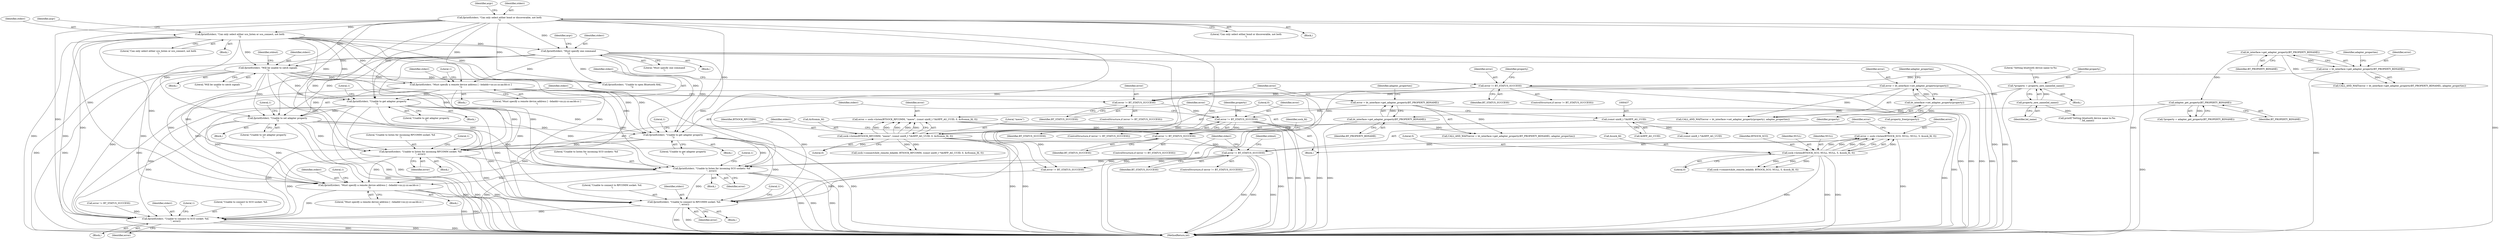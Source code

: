 digraph "0_Android_37c88107679d36c419572732b4af6e18bb2f7dce_6@API" {
"1000493" [label="(Call,fprintf(stderr, \"Must specify a remote device address [ --bdaddr=xx:yy:zz:aa:bb:cc ]\n\"))"];
"1000376" [label="(Call,fprintf(stderr, \"Unable to set adapter property\n\"))"];
"1000178" [label="(Call,fprintf(stderr, \"Will be unable to catch signals\n\"))"];
"1000120" [label="(Call,fprintf(stderr, \"Can only select either bond or discoverable, not both\n\"))"];
"1000132" [label="(Call,fprintf(stderr, \"Can only select either sco_listen or sco_connect, not both\n\"))"];
"1000164" [label="(Call,fprintf(stderr, \"Must specify one command\n\"))"];
"1000261" [label="(Call,fprintf(stderr, \"Must specify a remote device address [ --bdaddr=xx:yy:zz:aa:bb:cc ]\n\"))"];
"1000322" [label="(Call,fprintf(stderr, \"Unable to get adapter property\n\"))"];
"1000392" [label="(Call,fprintf(stderr, \"Unable to get adapter property\n\"))"];
"1000449" [label="(Call,fprintf(stderr, \"Unable to listen for incoming RFCOMM socket: %d\n\", error))"];
"1000445" [label="(Call,error != BT_STATUS_SUCCESS)"];
"1000431" [label="(Call,error = sock->listen(BTSOCK_RFCOMM, \"meow\", (const uint8_t *)&HFP_AG_UUID, 0, &rfcomm_fd, 0))"];
"1000433" [label="(Call,sock->listen(BTSOCK_RFCOMM, \"meow\", (const uint8_t *)&HFP_AG_UUID, 0, &rfcomm_fd, 0))"];
"1000436" [label="(Call,(const uint8_t *)&HFP_AG_UUID)"];
"1000388" [label="(Call,error != BT_STATUS_SUCCESS)"];
"1000382" [label="(Call,error = bt_interface->get_adapter_property(BT_PROPERTY_BDNAME))"];
"1000384" [label="(Call,bt_interface->get_adapter_property(BT_PROPERTY_BDNAME))"];
"1000330" [label="(Call,adapter_get_property(BT_PROPERTY_BDNAME))"];
"1000314" [label="(Call,bt_interface->get_adapter_property(BT_PROPERTY_BDNAME))"];
"1000372" [label="(Call,error != BT_STATUS_SUCCESS)"];
"1000366" [label="(Call,error = bt_interface->set_adapter_property(property))"];
"1000368" [label="(Call,bt_interface->set_adapter_property(property))"];
"1000357" [label="(Call,*property = property_new_name(bd_name))"];
"1000359" [label="(Call,property_new_name(bd_name))"];
"1000318" [label="(Call,error != BT_STATUS_SUCCESS)"];
"1000312" [label="(Call,error = bt_interface->get_adapter_property(BT_PROPERTY_BDNAME))"];
"1000474" [label="(Call,fprintf(stderr, \"Unable to listen for incoming SCO sockets: %d\n\", error))"];
"1000470" [label="(Call,error != BT_STATUS_SUCCESS)"];
"1000459" [label="(Call,error = sock->listen(BTSOCK_SCO, NULL, NULL, 5, &sock_fd, 0))"];
"1000461" [label="(Call,sock->listen(BTSOCK_SCO, NULL, NULL, 5, &sock_fd, 0))"];
"1000533" [label="(Call,fprintf(stderr, \"Unable to connect to RFCOMM socket: %d.\n\", error))"];
"1000564" [label="(Call,fprintf(stderr, \"Unable to connect to SCO socket: %d.\n\", error))"];
"1000177" [label="(Block,)"];
"1000383" [label="(Identifier,error)"];
"1000435" [label="(Literal,\"meow\")"];
"1000494" [label="(Identifier,stderr)"];
"1000321" [label="(Block,)"];
"1000452" [label="(Identifier,error)"];
"1000322" [label="(Call,fprintf(stderr, \"Unable to get adapter property\n\"))"];
"1000314" [label="(Call,bt_interface->get_adapter_property(BT_PROPERTY_BDNAME))"];
"1000432" [label="(Identifier,error)"];
"1000481" [label="(Identifier,stdout)"];
"1000495" [label="(Literal,\"Must specify a remote device address [ --bdaddr=xx:yy:zz:aa:bb:cc ]\n\")"];
"1000262" [label="(Identifier,stderr)"];
"1000133" [label="(Identifier,stderr)"];
"1000433" [label="(Call,sock->listen(BTSOCK_RFCOMM, \"meow\", (const uint8_t *)&HFP_AG_UUID, 0, &rfcomm_fd, 0))"];
"1000331" [label="(Identifier,BT_PROPERTY_BDNAME)"];
"1000463" [label="(Identifier,NULL)"];
"1000178" [label="(Call,fprintf(stderr, \"Will be unable to catch signals\n\"))"];
"1000137" [label="(Identifier,argv)"];
"1000567" [label="(Identifier,error)"];
"1000516" [label="(Call,sock->connect(&bt_remote_bdaddr, BTSOCK_RFCOMM, (const uint8_t *)&HFP_AG_UUID, 0, &rfcomm_fd, 0))"];
"1000370" [label="(Identifier,adapter_properties)"];
"1000134" [label="(Literal,\"Can only select either sco_listen or sco_connect, not both\n\")"];
"1000472" [label="(Identifier,BT_STATUS_SUCCESS)"];
"1000132" [label="(Call,fprintf(stderr, \"Can only select either sco_listen or sco_connect, not both\n\"))"];
"1000317" [label="(ControlStructure,if (error != BT_STATUS_SUCCESS))"];
"1000120" [label="(Call,fprintf(stderr, \"Can only select either bond or discoverable, not both\n\"))"];
"1000319" [label="(Identifier,error)"];
"1000371" [label="(ControlStructure,if (error != BT_STATUS_SUCCESS))"];
"1000550" [label="(Call,sock->connect(&bt_remote_bdaddr, BTSOCK_SCO, NULL, 5, &sock_fd, 0))"];
"1000316" [label="(Identifier,adapter_properties)"];
"1000311" [label="(Call,CALL_AND_WAIT(error = bt_interface->get_adapter_property(BT_PROPERTY_BDNAME), adapter_properties))"];
"1000381" [label="(Call,CALL_AND_WAIT(error = bt_interface->get_adapter_property(BT_PROPERTY_BDNAME), adapter_properties))"];
"1000377" [label="(Identifier,stderr)"];
"1000445" [label="(Call,error != BT_STATUS_SUCCESS)"];
"1000328" [label="(Call,*property = adapter_get_property(BT_PROPERTY_BDNAME))"];
"1000394" [label="(Literal,\"Unable to get adapter property\n\")"];
"1000465" [label="(Literal,5)"];
"1000323" [label="(Identifier,stderr)"];
"1000450" [label="(Identifier,stderr)"];
"1000536" [label="(Identifier,error)"];
"1000403" [label="(Block,)"];
"1000179" [label="(Identifier,stderr)"];
"1000329" [label="(Identifier,property)"];
"1000474" [label="(Call,fprintf(stderr, \"Unable to listen for incoming SCO sockets: %d\n\", error))"];
"1000393" [label="(Identifier,stderr)"];
"1000180" [label="(Literal,\"Will be unable to catch signals\n\")"];
"1000529" [label="(Call,error != BT_STATUS_SUCCESS)"];
"1000446" [label="(Identifier,error)"];
"1000125" [label="(Identifier,argv)"];
"1000560" [label="(Call,error != BT_STATUS_SUCCESS)"];
"1000451" [label="(Literal,\"Unable to listen for incoming RFCOMM socket: %d\n\")"];
"1000398" [label="(Identifier,property)"];
"1000434" [label="(Identifier,BTSOCK_RFCOMM)"];
"1000313" [label="(Identifier,error)"];
"1000479" [label="(Literal,1)"];
"1000466" [label="(Call,&sock_fd)"];
"1000470" [label="(Call,error != BT_STATUS_SUCCESS)"];
"1000131" [label="(Block,)"];
"1000476" [label="(Literal,\"Unable to listen for incoming SCO sockets: %d\n\")"];
"1000440" [label="(Literal,0)"];
"1000459" [label="(Call,error = sock->listen(BTSOCK_SCO, NULL, NULL, 5, &sock_fd, 0))"];
"1000462" [label="(Identifier,BTSOCK_SCO)"];
"1000261" [label="(Call,fprintf(stderr, \"Must specify a remote device address [ --bdaddr=xx:yy:zz:aa:bb:cc ]\n\"))"];
"1000358" [label="(Identifier,property)"];
"1000469" [label="(ControlStructure,if (error != BT_STATUS_SUCCESS))"];
"1000473" [label="(Block,)"];
"1000533" [label="(Call,fprintf(stderr, \"Unable to connect to RFCOMM socket: %d.\n\", error))"];
"1000538" [label="(Literal,1)"];
"1000438" [label="(Call,&HFP_AG_UUID)"];
"1000475" [label="(Identifier,stderr)"];
"1000367" [label="(Identifier,error)"];
"1000535" [label="(Literal,\"Unable to connect to RFCOMM socket: %d.\n\")"];
"1000376" [label="(Call,fprintf(stderr, \"Unable to set adapter property\n\"))"];
"1000460" [label="(Identifier,error)"];
"1000532" [label="(Block,)"];
"1000392" [label="(Call,fprintf(stderr, \"Unable to get adapter property\n\"))"];
"1000389" [label="(Identifier,error)"];
"1000441" [label="(Call,&rfcomm_fd)"];
"1000260" [label="(Block,)"];
"1000397" [label="(Call,property_free(property))"];
"1000122" [label="(Literal,\"Can only select either bond or discoverable, not both\n\")"];
"1000380" [label="(Literal,1)"];
"1000318" [label="(Call,error != BT_STATUS_SUCCESS)"];
"1000324" [label="(Literal,\"Unable to get adapter property\n\")"];
"1000563" [label="(Block,)"];
"1000375" [label="(Block,)"];
"1000493" [label="(Call,fprintf(stderr, \"Must specify a remote device address [ --bdaddr=xx:yy:zz:aa:bb:cc ]\n\"))"];
"1000457" [label="(Identifier,sock_fd)"];
"1000444" [label="(ControlStructure,if (error != BT_STATUS_SUCCESS))"];
"1000565" [label="(Identifier,stderr)"];
"1000385" [label="(Identifier,BT_PROPERTY_BDNAME)"];
"1000520" [label="(Call,(const uint8_t *)&HFP_AG_UUID)"];
"1000569" [label="(Literal,1)"];
"1000315" [label="(Identifier,BT_PROPERTY_BDNAME)"];
"1000362" [label="(Literal,\"Setting bluetooth device name to:%s\n\")"];
"1000330" [label="(Call,adapter_get_property(BT_PROPERTY_BDNAME))"];
"1000366" [label="(Call,error = bt_interface->set_adapter_property(property))"];
"1000566" [label="(Literal,\"Unable to connect to SCO socket: %d.\n\")"];
"1000326" [label="(Literal,1)"];
"1000454" [label="(Literal,1)"];
"1000368" [label="(Call,bt_interface->set_adapter_property(property))"];
"1000391" [label="(Block,)"];
"1000492" [label="(Block,)"];
"1000121" [label="(Identifier,stderr)"];
"1000265" [label="(Literal,1)"];
"1000360" [label="(Identifier,bd_name)"];
"1000431" [label="(Call,error = sock->listen(BTSOCK_RFCOMM, \"meow\", (const uint8_t *)&HFP_AG_UUID, 0, &rfcomm_fd, 0))"];
"1000384" [label="(Call,bt_interface->get_adapter_property(BT_PROPERTY_BDNAME))"];
"1000497" [label="(Literal,1)"];
"1000382" [label="(Call,error = bt_interface->get_adapter_property(BT_PROPERTY_BDNAME))"];
"1000189" [label="(Call,fprintf(stderr, \"Unable to open Bluetooth HAL.\n\"))"];
"1000390" [label="(Identifier,BT_STATUS_SUCCESS)"];
"1000182" [label="(Identifier,stdout)"];
"1000349" [label="(Block,)"];
"1000165" [label="(Identifier,stderr)"];
"1000164" [label="(Call,fprintf(stderr, \"Must specify one command\n\"))"];
"1000357" [label="(Call,*property = property_new_name(bd_name))"];
"1000373" [label="(Identifier,error)"];
"1000169" [label="(Identifier,argv)"];
"1000436" [label="(Call,(const uint8_t *)&HFP_AG_UUID)"];
"1000263" [label="(Literal,\"Must specify a remote device address [ --bdaddr=xx:yy:zz:aa:bb:cc ]\n\")"];
"1000388" [label="(Call,error != BT_STATUS_SUCCESS)"];
"1000166" [label="(Literal,\"Must specify one command\n\")"];
"1000448" [label="(Block,)"];
"1000387" [label="(ControlStructure,if (error != BT_STATUS_SUCCESS))"];
"1000365" [label="(Call,CALL_AND_WAIT(error = bt_interface->set_adapter_property(property), adapter_properties))"];
"1000464" [label="(Identifier,NULL)"];
"1000471" [label="(Identifier,error)"];
"1000386" [label="(Identifier,adapter_properties)"];
"1000361" [label="(Call,printf(\"Setting bluetooth device name to:%s\n\", bd_name))"];
"1000564" [label="(Call,fprintf(stderr, \"Unable to connect to SCO socket: %d.\n\", error))"];
"1000461" [label="(Call,sock->listen(BTSOCK_SCO, NULL, NULL, 5, &sock_fd, 0))"];
"1000468" [label="(Literal,0)"];
"1000447" [label="(Identifier,BT_STATUS_SUCCESS)"];
"1000369" [label="(Identifier,property)"];
"1000372" [label="(Call,error != BT_STATUS_SUCCESS)"];
"1000374" [label="(Identifier,BT_STATUS_SUCCESS)"];
"1000477" [label="(Identifier,error)"];
"1000396" [label="(Literal,1)"];
"1000449" [label="(Call,fprintf(stderr, \"Unable to listen for incoming RFCOMM socket: %d\n\", error))"];
"1000312" [label="(Call,error = bt_interface->get_adapter_property(BT_PROPERTY_BDNAME))"];
"1000359" [label="(Call,property_new_name(bd_name))"];
"1000578" [label="(MethodReturn,int)"];
"1000378" [label="(Literal,\"Unable to set adapter property\n\")"];
"1000320" [label="(Identifier,BT_STATUS_SUCCESS)"];
"1000534" [label="(Identifier,stderr)"];
"1000443" [label="(Literal,0)"];
"1000119" [label="(Block,)"];
"1000163" [label="(Block,)"];
"1000493" -> "1000492"  [label="AST: "];
"1000493" -> "1000495"  [label="CFG: "];
"1000494" -> "1000493"  [label="AST: "];
"1000495" -> "1000493"  [label="AST: "];
"1000497" -> "1000493"  [label="CFG: "];
"1000493" -> "1000578"  [label="DDG: "];
"1000493" -> "1000578"  [label="DDG: "];
"1000376" -> "1000493"  [label="DDG: "];
"1000178" -> "1000493"  [label="DDG: "];
"1000392" -> "1000493"  [label="DDG: "];
"1000449" -> "1000493"  [label="DDG: "];
"1000120" -> "1000493"  [label="DDG: "];
"1000474" -> "1000493"  [label="DDG: "];
"1000132" -> "1000493"  [label="DDG: "];
"1000261" -> "1000493"  [label="DDG: "];
"1000322" -> "1000493"  [label="DDG: "];
"1000164" -> "1000493"  [label="DDG: "];
"1000493" -> "1000533"  [label="DDG: "];
"1000493" -> "1000564"  [label="DDG: "];
"1000376" -> "1000375"  [label="AST: "];
"1000376" -> "1000378"  [label="CFG: "];
"1000377" -> "1000376"  [label="AST: "];
"1000378" -> "1000376"  [label="AST: "];
"1000380" -> "1000376"  [label="CFG: "];
"1000376" -> "1000578"  [label="DDG: "];
"1000376" -> "1000578"  [label="DDG: "];
"1000178" -> "1000376"  [label="DDG: "];
"1000120" -> "1000376"  [label="DDG: "];
"1000132" -> "1000376"  [label="DDG: "];
"1000261" -> "1000376"  [label="DDG: "];
"1000322" -> "1000376"  [label="DDG: "];
"1000164" -> "1000376"  [label="DDG: "];
"1000376" -> "1000392"  [label="DDG: "];
"1000376" -> "1000449"  [label="DDG: "];
"1000376" -> "1000474"  [label="DDG: "];
"1000376" -> "1000533"  [label="DDG: "];
"1000376" -> "1000564"  [label="DDG: "];
"1000178" -> "1000177"  [label="AST: "];
"1000178" -> "1000180"  [label="CFG: "];
"1000179" -> "1000178"  [label="AST: "];
"1000180" -> "1000178"  [label="AST: "];
"1000182" -> "1000178"  [label="CFG: "];
"1000178" -> "1000578"  [label="DDG: "];
"1000178" -> "1000578"  [label="DDG: "];
"1000120" -> "1000178"  [label="DDG: "];
"1000132" -> "1000178"  [label="DDG: "];
"1000164" -> "1000178"  [label="DDG: "];
"1000178" -> "1000189"  [label="DDG: "];
"1000178" -> "1000261"  [label="DDG: "];
"1000178" -> "1000322"  [label="DDG: "];
"1000178" -> "1000392"  [label="DDG: "];
"1000178" -> "1000449"  [label="DDG: "];
"1000178" -> "1000474"  [label="DDG: "];
"1000178" -> "1000533"  [label="DDG: "];
"1000178" -> "1000564"  [label="DDG: "];
"1000120" -> "1000119"  [label="AST: "];
"1000120" -> "1000122"  [label="CFG: "];
"1000121" -> "1000120"  [label="AST: "];
"1000122" -> "1000120"  [label="AST: "];
"1000125" -> "1000120"  [label="CFG: "];
"1000120" -> "1000578"  [label="DDG: "];
"1000120" -> "1000578"  [label="DDG: "];
"1000120" -> "1000132"  [label="DDG: "];
"1000120" -> "1000164"  [label="DDG: "];
"1000120" -> "1000189"  [label="DDG: "];
"1000120" -> "1000261"  [label="DDG: "];
"1000120" -> "1000322"  [label="DDG: "];
"1000120" -> "1000392"  [label="DDG: "];
"1000120" -> "1000449"  [label="DDG: "];
"1000120" -> "1000474"  [label="DDG: "];
"1000120" -> "1000533"  [label="DDG: "];
"1000120" -> "1000564"  [label="DDG: "];
"1000132" -> "1000131"  [label="AST: "];
"1000132" -> "1000134"  [label="CFG: "];
"1000133" -> "1000132"  [label="AST: "];
"1000134" -> "1000132"  [label="AST: "];
"1000137" -> "1000132"  [label="CFG: "];
"1000132" -> "1000578"  [label="DDG: "];
"1000132" -> "1000578"  [label="DDG: "];
"1000132" -> "1000164"  [label="DDG: "];
"1000132" -> "1000189"  [label="DDG: "];
"1000132" -> "1000261"  [label="DDG: "];
"1000132" -> "1000322"  [label="DDG: "];
"1000132" -> "1000392"  [label="DDG: "];
"1000132" -> "1000449"  [label="DDG: "];
"1000132" -> "1000474"  [label="DDG: "];
"1000132" -> "1000533"  [label="DDG: "];
"1000132" -> "1000564"  [label="DDG: "];
"1000164" -> "1000163"  [label="AST: "];
"1000164" -> "1000166"  [label="CFG: "];
"1000165" -> "1000164"  [label="AST: "];
"1000166" -> "1000164"  [label="AST: "];
"1000169" -> "1000164"  [label="CFG: "];
"1000164" -> "1000578"  [label="DDG: "];
"1000164" -> "1000578"  [label="DDG: "];
"1000164" -> "1000189"  [label="DDG: "];
"1000164" -> "1000261"  [label="DDG: "];
"1000164" -> "1000322"  [label="DDG: "];
"1000164" -> "1000392"  [label="DDG: "];
"1000164" -> "1000449"  [label="DDG: "];
"1000164" -> "1000474"  [label="DDG: "];
"1000164" -> "1000533"  [label="DDG: "];
"1000164" -> "1000564"  [label="DDG: "];
"1000261" -> "1000260"  [label="AST: "];
"1000261" -> "1000263"  [label="CFG: "];
"1000262" -> "1000261"  [label="AST: "];
"1000263" -> "1000261"  [label="AST: "];
"1000265" -> "1000261"  [label="CFG: "];
"1000261" -> "1000578"  [label="DDG: "];
"1000261" -> "1000578"  [label="DDG: "];
"1000261" -> "1000322"  [label="DDG: "];
"1000261" -> "1000392"  [label="DDG: "];
"1000261" -> "1000449"  [label="DDG: "];
"1000261" -> "1000474"  [label="DDG: "];
"1000261" -> "1000533"  [label="DDG: "];
"1000261" -> "1000564"  [label="DDG: "];
"1000322" -> "1000321"  [label="AST: "];
"1000322" -> "1000324"  [label="CFG: "];
"1000323" -> "1000322"  [label="AST: "];
"1000324" -> "1000322"  [label="AST: "];
"1000326" -> "1000322"  [label="CFG: "];
"1000322" -> "1000578"  [label="DDG: "];
"1000322" -> "1000578"  [label="DDG: "];
"1000322" -> "1000392"  [label="DDG: "];
"1000322" -> "1000449"  [label="DDG: "];
"1000322" -> "1000474"  [label="DDG: "];
"1000322" -> "1000533"  [label="DDG: "];
"1000322" -> "1000564"  [label="DDG: "];
"1000392" -> "1000391"  [label="AST: "];
"1000392" -> "1000394"  [label="CFG: "];
"1000393" -> "1000392"  [label="AST: "];
"1000394" -> "1000392"  [label="AST: "];
"1000396" -> "1000392"  [label="CFG: "];
"1000392" -> "1000578"  [label="DDG: "];
"1000392" -> "1000578"  [label="DDG: "];
"1000392" -> "1000449"  [label="DDG: "];
"1000392" -> "1000474"  [label="DDG: "];
"1000392" -> "1000533"  [label="DDG: "];
"1000392" -> "1000564"  [label="DDG: "];
"1000449" -> "1000448"  [label="AST: "];
"1000449" -> "1000452"  [label="CFG: "];
"1000450" -> "1000449"  [label="AST: "];
"1000451" -> "1000449"  [label="AST: "];
"1000452" -> "1000449"  [label="AST: "];
"1000454" -> "1000449"  [label="CFG: "];
"1000449" -> "1000578"  [label="DDG: "];
"1000449" -> "1000578"  [label="DDG: "];
"1000445" -> "1000449"  [label="DDG: "];
"1000449" -> "1000474"  [label="DDG: "];
"1000449" -> "1000533"  [label="DDG: "];
"1000449" -> "1000564"  [label="DDG: "];
"1000445" -> "1000444"  [label="AST: "];
"1000445" -> "1000447"  [label="CFG: "];
"1000446" -> "1000445"  [label="AST: "];
"1000447" -> "1000445"  [label="AST: "];
"1000450" -> "1000445"  [label="CFG: "];
"1000457" -> "1000445"  [label="CFG: "];
"1000431" -> "1000445"  [label="DDG: "];
"1000388" -> "1000445"  [label="DDG: "];
"1000318" -> "1000445"  [label="DDG: "];
"1000445" -> "1000470"  [label="DDG: "];
"1000431" -> "1000403"  [label="AST: "];
"1000431" -> "1000433"  [label="CFG: "];
"1000432" -> "1000431"  [label="AST: "];
"1000433" -> "1000431"  [label="AST: "];
"1000446" -> "1000431"  [label="CFG: "];
"1000431" -> "1000578"  [label="DDG: "];
"1000433" -> "1000431"  [label="DDG: "];
"1000433" -> "1000431"  [label="DDG: "];
"1000433" -> "1000431"  [label="DDG: "];
"1000433" -> "1000431"  [label="DDG: "];
"1000433" -> "1000431"  [label="DDG: "];
"1000433" -> "1000443"  [label="CFG: "];
"1000434" -> "1000433"  [label="AST: "];
"1000435" -> "1000433"  [label="AST: "];
"1000436" -> "1000433"  [label="AST: "];
"1000440" -> "1000433"  [label="AST: "];
"1000441" -> "1000433"  [label="AST: "];
"1000443" -> "1000433"  [label="AST: "];
"1000433" -> "1000578"  [label="DDG: "];
"1000433" -> "1000578"  [label="DDG: "];
"1000433" -> "1000578"  [label="DDG: "];
"1000436" -> "1000433"  [label="DDG: "];
"1000433" -> "1000516"  [label="DDG: "];
"1000433" -> "1000516"  [label="DDG: "];
"1000436" -> "1000438"  [label="CFG: "];
"1000437" -> "1000436"  [label="AST: "];
"1000438" -> "1000436"  [label="AST: "];
"1000440" -> "1000436"  [label="CFG: "];
"1000436" -> "1000578"  [label="DDG: "];
"1000436" -> "1000520"  [label="DDG: "];
"1000388" -> "1000387"  [label="AST: "];
"1000388" -> "1000390"  [label="CFG: "];
"1000389" -> "1000388"  [label="AST: "];
"1000390" -> "1000388"  [label="AST: "];
"1000393" -> "1000388"  [label="CFG: "];
"1000398" -> "1000388"  [label="CFG: "];
"1000388" -> "1000578"  [label="DDG: "];
"1000388" -> "1000578"  [label="DDG: "];
"1000388" -> "1000578"  [label="DDG: "];
"1000382" -> "1000388"  [label="DDG: "];
"1000372" -> "1000388"  [label="DDG: "];
"1000388" -> "1000529"  [label="DDG: "];
"1000382" -> "1000381"  [label="AST: "];
"1000382" -> "1000384"  [label="CFG: "];
"1000383" -> "1000382"  [label="AST: "];
"1000384" -> "1000382"  [label="AST: "];
"1000386" -> "1000382"  [label="CFG: "];
"1000382" -> "1000578"  [label="DDG: "];
"1000382" -> "1000381"  [label="DDG: "];
"1000384" -> "1000382"  [label="DDG: "];
"1000384" -> "1000385"  [label="CFG: "];
"1000385" -> "1000384"  [label="AST: "];
"1000384" -> "1000578"  [label="DDG: "];
"1000384" -> "1000381"  [label="DDG: "];
"1000330" -> "1000384"  [label="DDG: "];
"1000330" -> "1000328"  [label="AST: "];
"1000330" -> "1000331"  [label="CFG: "];
"1000331" -> "1000330"  [label="AST: "];
"1000328" -> "1000330"  [label="CFG: "];
"1000330" -> "1000578"  [label="DDG: "];
"1000330" -> "1000328"  [label="DDG: "];
"1000314" -> "1000330"  [label="DDG: "];
"1000314" -> "1000312"  [label="AST: "];
"1000314" -> "1000315"  [label="CFG: "];
"1000315" -> "1000314"  [label="AST: "];
"1000312" -> "1000314"  [label="CFG: "];
"1000314" -> "1000311"  [label="DDG: "];
"1000314" -> "1000312"  [label="DDG: "];
"1000372" -> "1000371"  [label="AST: "];
"1000372" -> "1000374"  [label="CFG: "];
"1000373" -> "1000372"  [label="AST: "];
"1000374" -> "1000372"  [label="AST: "];
"1000377" -> "1000372"  [label="CFG: "];
"1000383" -> "1000372"  [label="CFG: "];
"1000366" -> "1000372"  [label="DDG: "];
"1000318" -> "1000372"  [label="DDG: "];
"1000366" -> "1000365"  [label="AST: "];
"1000366" -> "1000368"  [label="CFG: "];
"1000367" -> "1000366"  [label="AST: "];
"1000368" -> "1000366"  [label="AST: "];
"1000370" -> "1000366"  [label="CFG: "];
"1000366" -> "1000578"  [label="DDG: "];
"1000366" -> "1000365"  [label="DDG: "];
"1000368" -> "1000366"  [label="DDG: "];
"1000368" -> "1000369"  [label="CFG: "];
"1000369" -> "1000368"  [label="AST: "];
"1000368" -> "1000365"  [label="DDG: "];
"1000357" -> "1000368"  [label="DDG: "];
"1000368" -> "1000397"  [label="DDG: "];
"1000357" -> "1000349"  [label="AST: "];
"1000357" -> "1000359"  [label="CFG: "];
"1000358" -> "1000357"  [label="AST: "];
"1000359" -> "1000357"  [label="AST: "];
"1000362" -> "1000357"  [label="CFG: "];
"1000357" -> "1000578"  [label="DDG: "];
"1000359" -> "1000357"  [label="DDG: "];
"1000359" -> "1000360"  [label="CFG: "];
"1000360" -> "1000359"  [label="AST: "];
"1000359" -> "1000361"  [label="DDG: "];
"1000318" -> "1000317"  [label="AST: "];
"1000318" -> "1000320"  [label="CFG: "];
"1000319" -> "1000318"  [label="AST: "];
"1000320" -> "1000318"  [label="AST: "];
"1000323" -> "1000318"  [label="CFG: "];
"1000329" -> "1000318"  [label="CFG: "];
"1000318" -> "1000578"  [label="DDG: "];
"1000318" -> "1000578"  [label="DDG: "];
"1000318" -> "1000578"  [label="DDG: "];
"1000312" -> "1000318"  [label="DDG: "];
"1000318" -> "1000529"  [label="DDG: "];
"1000312" -> "1000311"  [label="AST: "];
"1000313" -> "1000312"  [label="AST: "];
"1000316" -> "1000312"  [label="CFG: "];
"1000312" -> "1000578"  [label="DDG: "];
"1000312" -> "1000311"  [label="DDG: "];
"1000474" -> "1000473"  [label="AST: "];
"1000474" -> "1000477"  [label="CFG: "];
"1000475" -> "1000474"  [label="AST: "];
"1000476" -> "1000474"  [label="AST: "];
"1000477" -> "1000474"  [label="AST: "];
"1000479" -> "1000474"  [label="CFG: "];
"1000474" -> "1000578"  [label="DDG: "];
"1000474" -> "1000578"  [label="DDG: "];
"1000474" -> "1000578"  [label="DDG: "];
"1000470" -> "1000474"  [label="DDG: "];
"1000474" -> "1000533"  [label="DDG: "];
"1000474" -> "1000564"  [label="DDG: "];
"1000470" -> "1000469"  [label="AST: "];
"1000470" -> "1000472"  [label="CFG: "];
"1000471" -> "1000470"  [label="AST: "];
"1000472" -> "1000470"  [label="AST: "];
"1000475" -> "1000470"  [label="CFG: "];
"1000481" -> "1000470"  [label="CFG: "];
"1000470" -> "1000578"  [label="DDG: "];
"1000470" -> "1000578"  [label="DDG: "];
"1000470" -> "1000578"  [label="DDG: "];
"1000459" -> "1000470"  [label="DDG: "];
"1000470" -> "1000529"  [label="DDG: "];
"1000459" -> "1000403"  [label="AST: "];
"1000459" -> "1000461"  [label="CFG: "];
"1000460" -> "1000459"  [label="AST: "];
"1000461" -> "1000459"  [label="AST: "];
"1000471" -> "1000459"  [label="CFG: "];
"1000459" -> "1000578"  [label="DDG: "];
"1000461" -> "1000459"  [label="DDG: "];
"1000461" -> "1000459"  [label="DDG: "];
"1000461" -> "1000459"  [label="DDG: "];
"1000461" -> "1000459"  [label="DDG: "];
"1000461" -> "1000459"  [label="DDG: "];
"1000461" -> "1000468"  [label="CFG: "];
"1000462" -> "1000461"  [label="AST: "];
"1000463" -> "1000461"  [label="AST: "];
"1000464" -> "1000461"  [label="AST: "];
"1000465" -> "1000461"  [label="AST: "];
"1000466" -> "1000461"  [label="AST: "];
"1000468" -> "1000461"  [label="AST: "];
"1000461" -> "1000578"  [label="DDG: "];
"1000461" -> "1000578"  [label="DDG: "];
"1000461" -> "1000578"  [label="DDG: "];
"1000461" -> "1000550"  [label="DDG: "];
"1000461" -> "1000550"  [label="DDG: "];
"1000461" -> "1000550"  [label="DDG: "];
"1000533" -> "1000532"  [label="AST: "];
"1000533" -> "1000536"  [label="CFG: "];
"1000534" -> "1000533"  [label="AST: "];
"1000535" -> "1000533"  [label="AST: "];
"1000536" -> "1000533"  [label="AST: "];
"1000538" -> "1000533"  [label="CFG: "];
"1000533" -> "1000578"  [label="DDG: "];
"1000533" -> "1000578"  [label="DDG: "];
"1000529" -> "1000533"  [label="DDG: "];
"1000533" -> "1000564"  [label="DDG: "];
"1000564" -> "1000563"  [label="AST: "];
"1000564" -> "1000567"  [label="CFG: "];
"1000565" -> "1000564"  [label="AST: "];
"1000566" -> "1000564"  [label="AST: "];
"1000567" -> "1000564"  [label="AST: "];
"1000569" -> "1000564"  [label="CFG: "];
"1000564" -> "1000578"  [label="DDG: "];
"1000564" -> "1000578"  [label="DDG: "];
"1000564" -> "1000578"  [label="DDG: "];
"1000560" -> "1000564"  [label="DDG: "];
}

